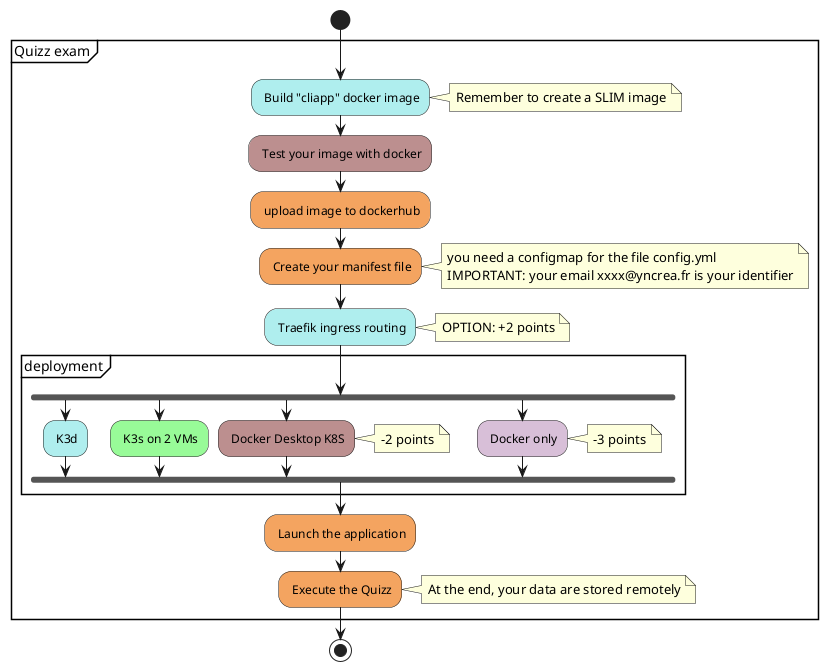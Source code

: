 @startuml
start
partition "Quizz exam" {
#PaleTurquoise: Build "cliapp" docker image;
note right
Remember to create a SLIM image
end note
#RosyBrown: Test your image with docker;
#SandyBrown: upload image to dockerhub;
#SandyBrown: Create your manifest file;
note right
you need a configmap for the file config.yml
IMPORTANT: your email xxxx@yncrea.fr is your identifier
end note
#PaleTurquoise: Traefik ingress routing;
note right
OPTION: +2 points
end note
partition "deployment" {
fork
#PaleTurquoise: K3d;
fork again
#PaleGreen: K3s on 2 VMs;
fork again
#RosyBrown: Docker Desktop K8S;
note right
-2 points
end note
fork again
#Thistle: Docker only; 
note right
-3 points
end note
end fork
}
#SandyBrown: Launch the application;
#SandyBrown: Execute the Quizz;
note right
At the end, your data are stored remotely
end note
}
stop
@enduml